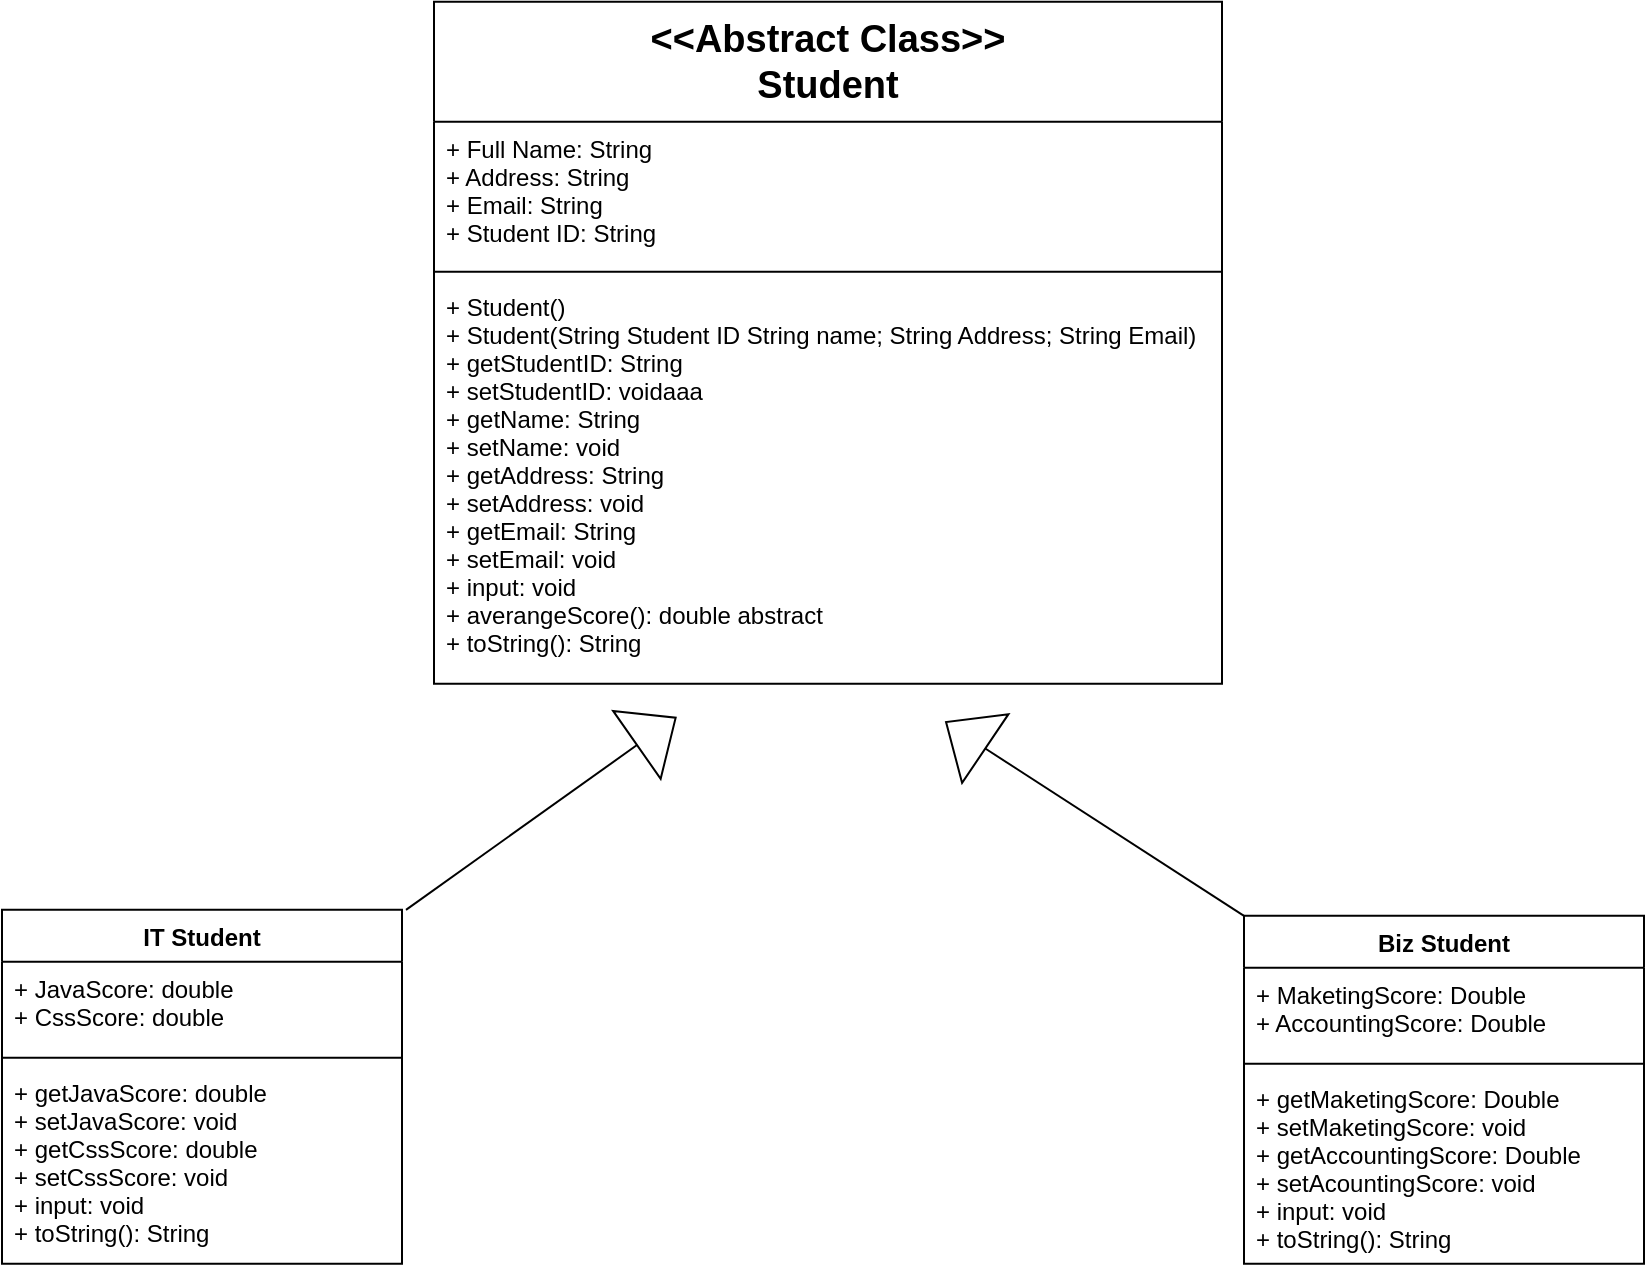 <mxfile version="13.9.9" type="device"><diagram id="C5RBs43oDa-KdzZeNtuy" name="Page-1"><mxGraphModel dx="294" dy="903" grid="0" gridSize="10" guides="1" tooltips="1" connect="1" arrows="1" fold="1" page="1" pageScale="1" pageWidth="1169" pageHeight="1654" math="0" shadow="0"><root><mxCell id="WIyWlLk6GJQsqaUBKTNV-0"/><mxCell id="WIyWlLk6GJQsqaUBKTNV-1" parent="WIyWlLk6GJQsqaUBKTNV-0"/><mxCell id="JHChSzTk1EQ6P4JkpuIl-21" value="&lt;&lt;Abstract Class&gt;&gt;&#10;Student" style="swimlane;fontStyle=1;align=center;verticalAlign=top;childLayout=stackLayout;horizontal=1;startSize=60;horizontalStack=0;resizeParent=1;resizeParentMax=0;resizeLast=0;collapsible=1;marginBottom=0;fontSize=19;" parent="WIyWlLk6GJQsqaUBKTNV-1" vertex="1"><mxGeometry x="1546" y="251.88" width="394" height="341" as="geometry"/></mxCell><mxCell id="JHChSzTk1EQ6P4JkpuIl-22" value="+ Full Name: String &#10;+ Address: String&#10;+ Email: String&#10;+ Student ID: String" style="text;strokeColor=none;fillColor=none;align=left;verticalAlign=top;spacingLeft=4;spacingRight=4;overflow=hidden;rotatable=0;points=[[0,0.5],[1,0.5]];portConstraint=eastwest;" parent="JHChSzTk1EQ6P4JkpuIl-21" vertex="1"><mxGeometry y="60" width="394" height="71" as="geometry"/></mxCell><mxCell id="JHChSzTk1EQ6P4JkpuIl-23" value="" style="line;strokeWidth=1;fillColor=none;align=left;verticalAlign=middle;spacingTop=-1;spacingLeft=3;spacingRight=3;rotatable=0;labelPosition=right;points=[];portConstraint=eastwest;" parent="JHChSzTk1EQ6P4JkpuIl-21" vertex="1"><mxGeometry y="131" width="394" height="8" as="geometry"/></mxCell><mxCell id="JHChSzTk1EQ6P4JkpuIl-24" value="+ Student()&#10;+ Student(String Student ID String name; String Address; String Email)&#10;+ getStudentID: String&#10;+ setStudentID: voidaaa&#10;+ getName: String&#10;+ setName: void &#10;+ getAddress: String&#10;+ setAddress: void &#10;+ getEmail: String&#10;+ setEmail: void&#10;+ input: void &#10;+ averangeScore(): double abstract&#10;+ toString(): String" style="text;strokeColor=none;fillColor=none;align=left;verticalAlign=top;spacingLeft=4;spacingRight=4;overflow=hidden;rotatable=0;points=[[0,0.5],[1,0.5]];portConstraint=eastwest;" parent="JHChSzTk1EQ6P4JkpuIl-21" vertex="1"><mxGeometry y="139" width="394" height="202" as="geometry"/></mxCell><mxCell id="A2lA8sRc-FdChq88tYxp-0" value="IT Student" style="swimlane;fontStyle=1;align=center;verticalAlign=top;childLayout=stackLayout;horizontal=1;startSize=26;horizontalStack=0;resizeParent=1;resizeParentMax=0;resizeLast=0;collapsible=1;marginBottom=0;" parent="WIyWlLk6GJQsqaUBKTNV-1" vertex="1"><mxGeometry x="1330" y="705.92" width="200" height="177" as="geometry"/></mxCell><mxCell id="A2lA8sRc-FdChq88tYxp-1" value="+ JavaScore: double&#10;+ CssScore: double" style="text;strokeColor=none;fillColor=none;align=left;verticalAlign=top;spacingLeft=4;spacingRight=4;overflow=hidden;rotatable=0;points=[[0,0.5],[1,0.5]];portConstraint=eastwest;" parent="A2lA8sRc-FdChq88tYxp-0" vertex="1"><mxGeometry y="26" width="200" height="44" as="geometry"/></mxCell><mxCell id="A2lA8sRc-FdChq88tYxp-2" value="" style="line;strokeWidth=1;fillColor=none;align=left;verticalAlign=middle;spacingTop=-1;spacingLeft=3;spacingRight=3;rotatable=0;labelPosition=right;points=[];portConstraint=eastwest;" parent="A2lA8sRc-FdChq88tYxp-0" vertex="1"><mxGeometry y="70" width="200" height="8" as="geometry"/></mxCell><mxCell id="A2lA8sRc-FdChq88tYxp-3" value="+ getJavaScore: double&#10;+ setJavaScore: void&#10;+ getCssScore: double&#10;+ setCssScore: void&#10;+ input: void&#10;+ toString(): String" style="text;strokeColor=none;fillColor=none;align=left;verticalAlign=top;spacingLeft=4;spacingRight=4;overflow=hidden;rotatable=0;points=[[0,0.5],[1,0.5]];portConstraint=eastwest;" parent="A2lA8sRc-FdChq88tYxp-0" vertex="1"><mxGeometry y="78" width="200" height="99" as="geometry"/></mxCell><mxCell id="A2lA8sRc-FdChq88tYxp-4" value="Biz Student" style="swimlane;fontStyle=1;align=center;verticalAlign=top;childLayout=stackLayout;horizontal=1;startSize=26;horizontalStack=0;resizeParent=1;resizeParentMax=0;resizeLast=0;collapsible=1;marginBottom=0;" parent="WIyWlLk6GJQsqaUBKTNV-1" vertex="1"><mxGeometry x="1951.0" y="708.92" width="200" height="174" as="geometry"/></mxCell><mxCell id="A2lA8sRc-FdChq88tYxp-5" value="+ MaketingScore: Double&#10;+ AccountingScore: Double" style="text;strokeColor=none;fillColor=none;align=left;verticalAlign=top;spacingLeft=4;spacingRight=4;overflow=hidden;rotatable=0;points=[[0,0.5],[1,0.5]];portConstraint=eastwest;" parent="A2lA8sRc-FdChq88tYxp-4" vertex="1"><mxGeometry y="26" width="200" height="44" as="geometry"/></mxCell><mxCell id="A2lA8sRc-FdChq88tYxp-6" value="" style="line;strokeWidth=1;fillColor=none;align=left;verticalAlign=middle;spacingTop=-1;spacingLeft=3;spacingRight=3;rotatable=0;labelPosition=right;points=[];portConstraint=eastwest;" parent="A2lA8sRc-FdChq88tYxp-4" vertex="1"><mxGeometry y="70" width="200" height="8" as="geometry"/></mxCell><mxCell id="A2lA8sRc-FdChq88tYxp-7" value="+ getMaketingScore: Double&#10;+ setMaketingScore: void&#10;+ getAccountingScore: Double&#10;+ setAcountingScore: void&#10;+ input: void&#10;+ toString(): String" style="text;strokeColor=none;fillColor=none;align=left;verticalAlign=top;spacingLeft=4;spacingRight=4;overflow=hidden;rotatable=0;points=[[0,0.5],[1,0.5]];portConstraint=eastwest;" parent="A2lA8sRc-FdChq88tYxp-4" vertex="1"><mxGeometry y="78" width="200" height="96" as="geometry"/></mxCell><mxCell id="A2lA8sRc-FdChq88tYxp-12" value="" style="group;container=1;" parent="WIyWlLk6GJQsqaUBKTNV-1" vertex="1" connectable="0"><mxGeometry x="1527" y="592.88" width="151.717" height="113.04" as="geometry"><mxRectangle x="1600" y="606.96" width="50" height="40" as="alternateBounds"/></mxGeometry></mxCell><mxCell id="A2lA8sRc-FdChq88tYxp-11" value="" style="triangle;whiteSpace=wrap;html=1;rotation=-35;" parent="A2lA8sRc-FdChq88tYxp-12" vertex="1"><mxGeometry x="118.3" y="3.04" width="23.67" height="41.45" as="geometry"/></mxCell><mxCell id="A2lA8sRc-FdChq88tYxp-22" value="" style="endArrow=none;html=1;" parent="A2lA8sRc-FdChq88tYxp-12" target="A2lA8sRc-FdChq88tYxp-11" edge="1"><mxGeometry width="50" height="50" relative="1" as="geometry"><mxPoint x="5" y="113.04" as="sourcePoint"/><mxPoint x="120" y="33.04" as="targetPoint"/></mxGeometry></mxCell><mxCell id="A2lA8sRc-FdChq88tYxp-13" value="" style="group;rotation=-111;" parent="WIyWlLk6GJQsqaUBKTNV-1" vertex="1" connectable="0"><mxGeometry x="1821" y="606.96" width="151.717" height="113.04" as="geometry"/></mxCell><mxCell id="A2lA8sRc-FdChq88tYxp-15" value="" style="triangle;whiteSpace=wrap;html=1;rotation=-146;" parent="A2lA8sRc-FdChq88tYxp-13" vertex="1"><mxGeometry x="-21" y="-9.04" width="23.67" height="41.45" as="geometry"/></mxCell><mxCell id="A2lA8sRc-FdChq88tYxp-24" value="" style="endArrow=none;html=1;entryX=0;entryY=0.5;entryDx=0;entryDy=0;exitX=0;exitY=0;exitDx=0;exitDy=0;" parent="WIyWlLk6GJQsqaUBKTNV-1" source="A2lA8sRc-FdChq88tYxp-4" target="A2lA8sRc-FdChq88tYxp-15" edge="1"><mxGeometry width="50" height="50" relative="1" as="geometry"><mxPoint x="1977.72" y="713.96" as="sourcePoint"/><mxPoint x="2027.72" y="663.96" as="targetPoint"/></mxGeometry></mxCell></root></mxGraphModel></diagram></mxfile>